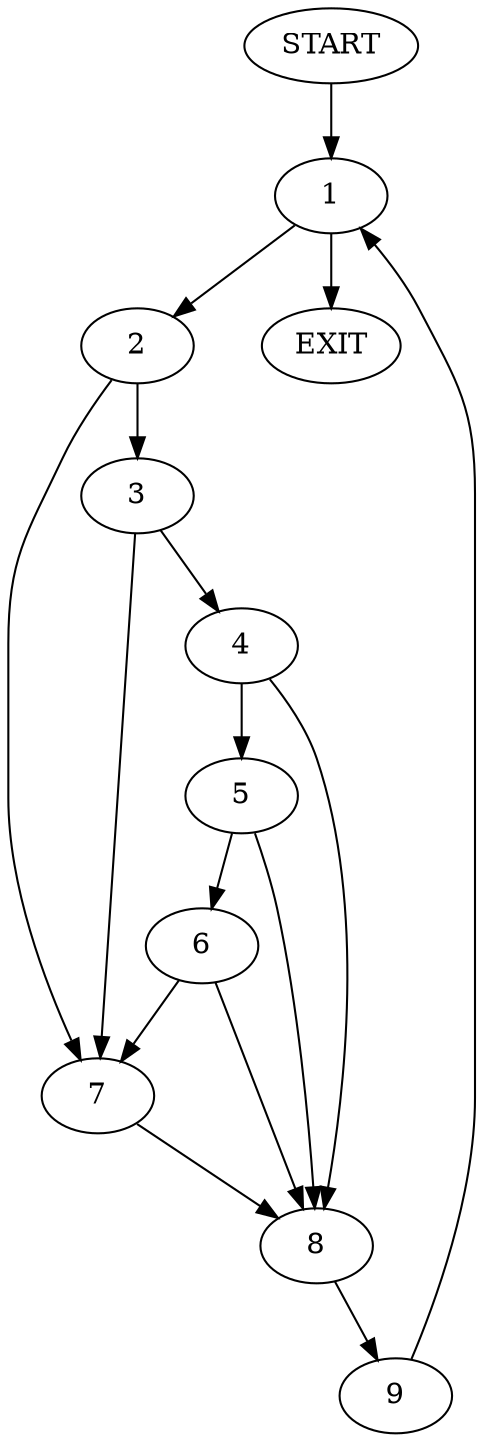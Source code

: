 digraph { 
0 [label="START"];
1;
2;
3;
4;
5;
6;
7;
8;
9;
10[label="EXIT"];
0 -> 1;
1 -> 2;
1 -> 10;
2 -> 7;
2 -> 3;
3 -> 7;
3 -> 4;
4 -> 5;
4 -> 8;
5 -> 6;
5 -> 8;
6 -> 7;
6 -> 8;
7 -> 8;
8 -> 9;
9 -> 1;
}